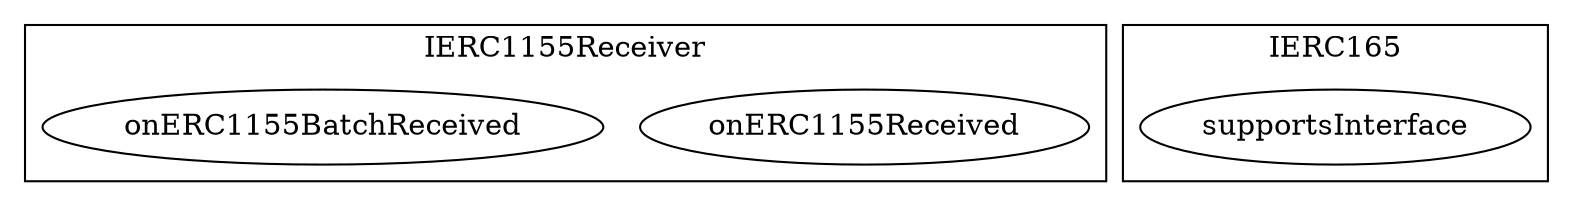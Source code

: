 strict digraph {
subgraph cluster_1498_IERC1155Receiver {
label = "IERC1155Receiver"
"1498_onERC1155Received" [label="onERC1155Received"]
"1498_onERC1155BatchReceived" [label="onERC1155BatchReceived"]
}subgraph cluster_2130_IERC165 {
label = "IERC165"
"2130_supportsInterface" [label="supportsInterface"]
}subgraph cluster_solidity {
label = "[Solidity]"
}
}